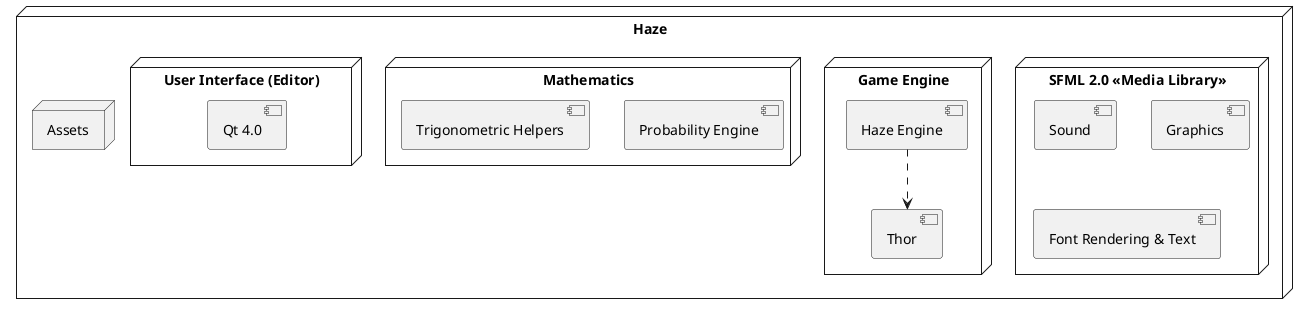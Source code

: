 ' Component diagram to show the generic software stack that would be able to 
' realize the idea of the haze editor 

' This software setup is with C++11 in mind.

@startuml

node Haze {

  node "SFML 2.0 <<Media Library>>" {
    [Sound]
    [Graphics]
    [Font Rendering & Text]
  }

  node "Game Engine" {
    [Thor]
    [Haze Engine] ..> [Thor]
  }

  node Assets {
  }

  node "Mathematics" {
    [Probability Engine]
    [Trigonometric Helpers]
  }

  node "User Interface (Editor)" {
    [Qt 4.0]
  }

}

@enduml

